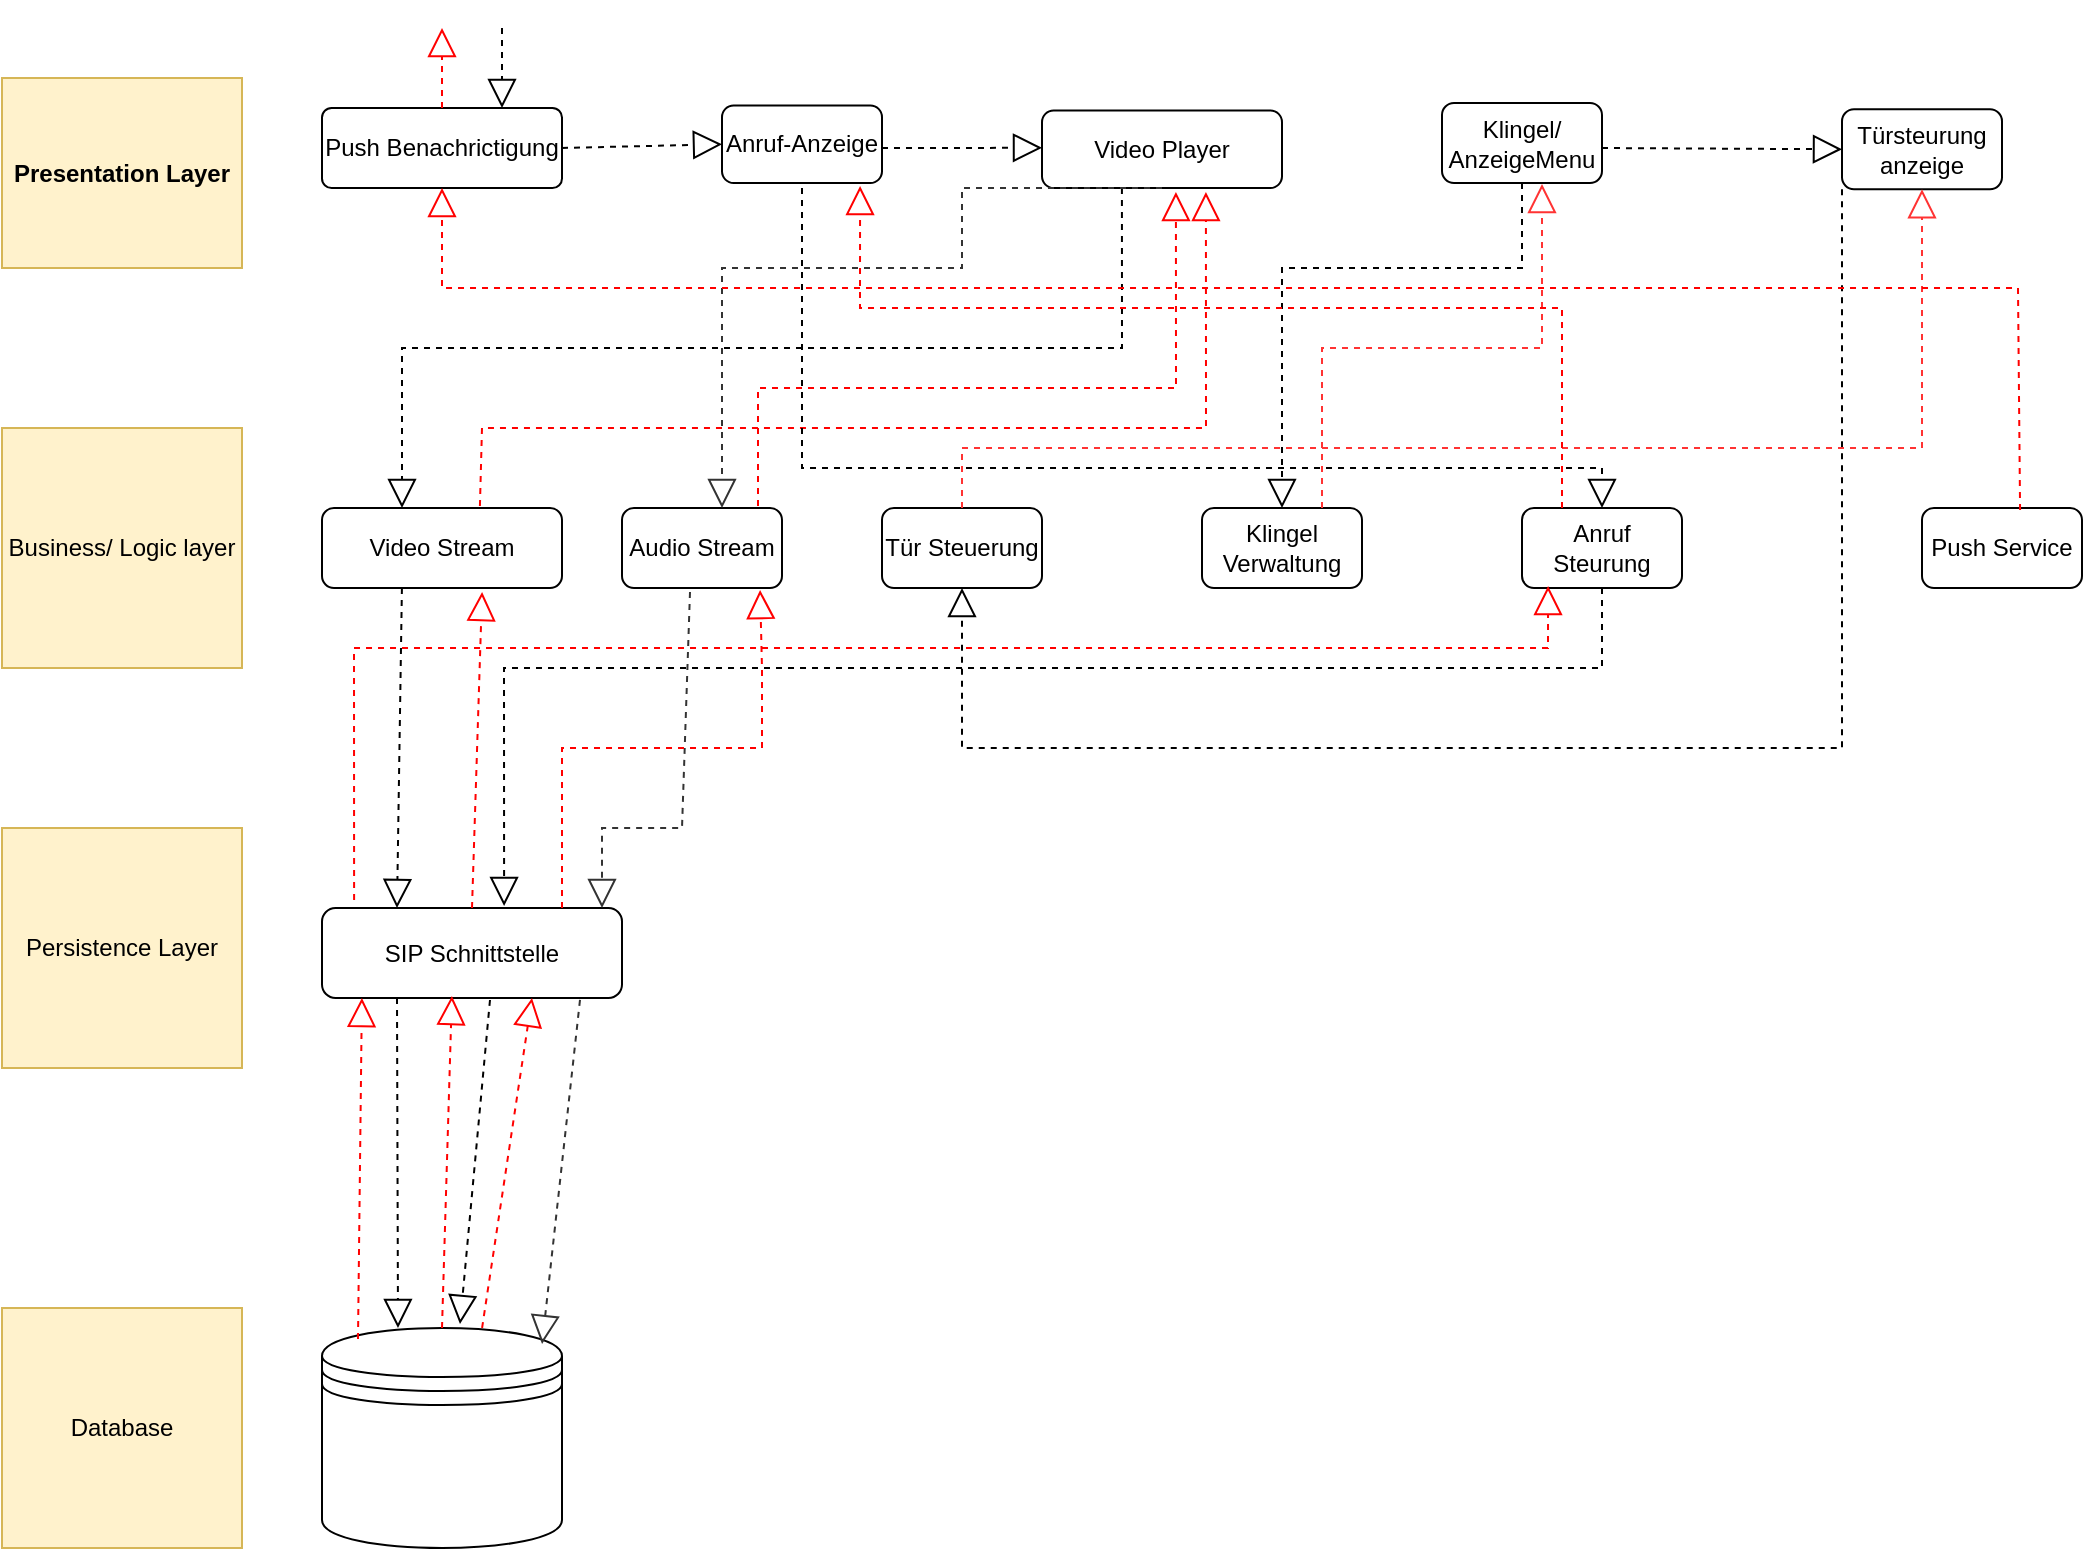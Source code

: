 <mxfile version="20.7.4" type="github">
  <diagram id="pNYmqm0k6kziZwPwJpli" name="Seite-1">
    <mxGraphModel dx="1153" dy="1047" grid="0" gridSize="10" guides="1" tooltips="1" connect="1" arrows="1" fold="1" page="0" pageScale="1" pageWidth="827" pageHeight="1169" background="#FFFFFF" math="0" shadow="0">
      <root>
        <mxCell id="0" />
        <mxCell id="1" parent="0" />
        <mxCell id="jASPlw7Dt9lBdFrN7tMw-1" value="Presentation Layer" style="rounded=0;whiteSpace=wrap;html=1;fontStyle=1;fontSize=12;fillColor=#fff2cc;strokeColor=#d6b656;" vertex="1" parent="1">
          <mxGeometry y="25" width="120" height="95" as="geometry" />
        </mxCell>
        <mxCell id="jASPlw7Dt9lBdFrN7tMw-2" value="Push Benachrictigung" style="rounded=1;whiteSpace=wrap;html=1;fontSize=12;arcSize=12;" vertex="1" parent="1">
          <mxGeometry x="160" y="40" width="120" height="40" as="geometry" />
        </mxCell>
        <mxCell id="jASPlw7Dt9lBdFrN7tMw-3" value="Anruf-Anzeige" style="rounded=1;whiteSpace=wrap;html=1;fontSize=12;" vertex="1" parent="1">
          <mxGeometry x="360" y="38.75" width="80" height="38.75" as="geometry" />
        </mxCell>
        <mxCell id="jASPlw7Dt9lBdFrN7tMw-4" value="Video Player" style="rounded=1;whiteSpace=wrap;html=1;fontSize=12;" vertex="1" parent="1">
          <mxGeometry x="520" y="41.25" width="120" height="38.75" as="geometry" />
        </mxCell>
        <mxCell id="jASPlw7Dt9lBdFrN7tMw-5" value="Klingel/ AnzeigeMenu" style="rounded=1;whiteSpace=wrap;html=1;fontSize=12;" vertex="1" parent="1">
          <mxGeometry x="720" y="37.5" width="80" height="40" as="geometry" />
        </mxCell>
        <mxCell id="jASPlw7Dt9lBdFrN7tMw-6" value="Türsteurung anzeige" style="rounded=1;whiteSpace=wrap;html=1;fontSize=12;" vertex="1" parent="1">
          <mxGeometry x="920" y="40.63" width="80" height="40" as="geometry" />
        </mxCell>
        <mxCell id="jASPlw7Dt9lBdFrN7tMw-7" value="Video Stream" style="rounded=1;whiteSpace=wrap;html=1;fontSize=12;" vertex="1" parent="1">
          <mxGeometry x="160" y="240" width="120" height="40" as="geometry" />
        </mxCell>
        <mxCell id="jASPlw7Dt9lBdFrN7tMw-8" value="Business/ Logic layer" style="rounded=0;whiteSpace=wrap;html=1;fontSize=12;fillColor=#fff2cc;strokeColor=#d6b656;" vertex="1" parent="1">
          <mxGeometry y="200" width="120" height="120" as="geometry" />
        </mxCell>
        <mxCell id="jASPlw7Dt9lBdFrN7tMw-9" value="Audio Stream" style="rounded=1;whiteSpace=wrap;html=1;fontSize=12;" vertex="1" parent="1">
          <mxGeometry x="310" y="240" width="80" height="40" as="geometry" />
        </mxCell>
        <mxCell id="jASPlw7Dt9lBdFrN7tMw-10" value="Tür Steuerung" style="rounded=1;whiteSpace=wrap;html=1;fontSize=12;" vertex="1" parent="1">
          <mxGeometry x="440" y="240" width="80" height="40" as="geometry" />
        </mxCell>
        <mxCell id="jASPlw7Dt9lBdFrN7tMw-11" value="Klingel Verwaltung" style="rounded=1;whiteSpace=wrap;html=1;fontSize=12;" vertex="1" parent="1">
          <mxGeometry x="600" y="240" width="80" height="40" as="geometry" />
        </mxCell>
        <mxCell id="jASPlw7Dt9lBdFrN7tMw-12" value="Anruf Steurung" style="rounded=1;whiteSpace=wrap;html=1;fontSize=12;" vertex="1" parent="1">
          <mxGeometry x="760" y="240" width="80" height="40" as="geometry" />
        </mxCell>
        <mxCell id="jASPlw7Dt9lBdFrN7tMw-13" value="Push Service" style="rounded=1;whiteSpace=wrap;html=1;fontSize=12;" vertex="1" parent="1">
          <mxGeometry x="960" y="240" width="80" height="40" as="geometry" />
        </mxCell>
        <mxCell id="jASPlw7Dt9lBdFrN7tMw-14" value="Persistence Layer" style="rounded=0;whiteSpace=wrap;html=1;fontSize=12;fillColor=#fff2cc;strokeColor=#d6b656;" vertex="1" parent="1">
          <mxGeometry y="400" width="120" height="120" as="geometry" />
        </mxCell>
        <mxCell id="jASPlw7Dt9lBdFrN7tMw-15" value="SIP Schnittstelle" style="rounded=1;whiteSpace=wrap;html=1;fontSize=12;" vertex="1" parent="1">
          <mxGeometry x="160" y="440" width="150" height="45" as="geometry" />
        </mxCell>
        <mxCell id="jASPlw7Dt9lBdFrN7tMw-16" value="Database" style="rounded=0;whiteSpace=wrap;html=1;fontSize=12;fillColor=#fff2cc;strokeColor=#d6b656;" vertex="1" parent="1">
          <mxGeometry y="640" width="120" height="120" as="geometry" />
        </mxCell>
        <mxCell id="jASPlw7Dt9lBdFrN7tMw-17" value="" style="shape=datastore;whiteSpace=wrap;html=1;fontSize=12;" vertex="1" parent="1">
          <mxGeometry x="160" y="650" width="120" height="110" as="geometry" />
        </mxCell>
        <mxCell id="jASPlw7Dt9lBdFrN7tMw-21" value="" style="endArrow=block;dashed=1;endFill=0;endSize=12;html=1;rounded=0;fontSize=12;exitX=0.5;exitY=0;exitDx=0;exitDy=0;strokeColor=#FF0000;" edge="1" parent="1" source="jASPlw7Dt9lBdFrN7tMw-2">
          <mxGeometry width="160" relative="1" as="geometry">
            <mxPoint x="160" y="10" as="sourcePoint" />
            <mxPoint x="220" as="targetPoint" />
          </mxGeometry>
        </mxCell>
        <mxCell id="jASPlw7Dt9lBdFrN7tMw-22" value="" style="endArrow=block;dashed=1;endFill=0;endSize=12;html=1;rounded=0;fontSize=12;strokeColor=#000000;entryX=0.75;entryY=0;entryDx=0;entryDy=0;" edge="1" parent="1" target="jASPlw7Dt9lBdFrN7tMw-2">
          <mxGeometry width="160" relative="1" as="geometry">
            <mxPoint x="250" as="sourcePoint" />
            <mxPoint x="230" y="10" as="targetPoint" />
            <Array as="points">
              <mxPoint x="250" y="40" />
            </Array>
          </mxGeometry>
        </mxCell>
        <mxCell id="jASPlw7Dt9lBdFrN7tMw-23" value="" style="endArrow=block;dashed=1;endFill=0;endSize=12;html=1;rounded=0;fontSize=12;strokeColor=#000000;entryX=0;entryY=0.5;entryDx=0;entryDy=0;exitX=1;exitY=0.5;exitDx=0;exitDy=0;" edge="1" parent="1" source="jASPlw7Dt9lBdFrN7tMw-2" target="jASPlw7Dt9lBdFrN7tMw-3">
          <mxGeometry width="160" relative="1" as="geometry">
            <mxPoint x="310" y="37.5" as="sourcePoint" />
            <mxPoint x="310" y="77.5" as="targetPoint" />
            <Array as="points" />
          </mxGeometry>
        </mxCell>
        <mxCell id="jASPlw7Dt9lBdFrN7tMw-24" value="" style="endArrow=block;dashed=1;endFill=0;endSize=12;html=1;rounded=0;fontSize=12;strokeColor=#000000;" edge="1" parent="1">
          <mxGeometry width="160" relative="1" as="geometry">
            <mxPoint x="440" y="60" as="sourcePoint" />
            <mxPoint x="520" y="59.91" as="targetPoint" />
            <Array as="points" />
          </mxGeometry>
        </mxCell>
        <mxCell id="jASPlw7Dt9lBdFrN7tMw-26" value="" style="endArrow=block;dashed=1;endFill=0;endSize=12;html=1;rounded=0;strokeColor=#000000;fontSize=12;exitX=0.333;exitY=1;exitDx=0;exitDy=0;exitPerimeter=0;" edge="1" parent="1" source="jASPlw7Dt9lBdFrN7tMw-4">
          <mxGeometry width="160" relative="1" as="geometry">
            <mxPoint x="330" y="130" as="sourcePoint" />
            <mxPoint x="200" y="240" as="targetPoint" />
            <Array as="points">
              <mxPoint x="560" y="160" />
              <mxPoint x="200" y="160" />
            </Array>
          </mxGeometry>
        </mxCell>
        <mxCell id="jASPlw7Dt9lBdFrN7tMw-27" value="" style="endArrow=block;dashed=1;endFill=0;endSize=12;html=1;rounded=0;strokeColor=#000000;fontSize=12;exitX=0.333;exitY=1;exitDx=0;exitDy=0;entryX=0.25;entryY=0;entryDx=0;entryDy=0;exitPerimeter=0;" edge="1" parent="1" source="jASPlw7Dt9lBdFrN7tMw-7" target="jASPlw7Dt9lBdFrN7tMw-15">
          <mxGeometry width="160" relative="1" as="geometry">
            <mxPoint x="210" y="370" as="sourcePoint" />
            <mxPoint x="370" y="370" as="targetPoint" />
          </mxGeometry>
        </mxCell>
        <mxCell id="jASPlw7Dt9lBdFrN7tMw-28" value="" style="endArrow=block;dashed=1;endFill=0;endSize=12;html=1;rounded=0;strokeColor=#000000;fontSize=12;exitX=0.25;exitY=1;exitDx=0;exitDy=0;" edge="1" parent="1" source="jASPlw7Dt9lBdFrN7tMw-15">
          <mxGeometry width="160" relative="1" as="geometry">
            <mxPoint x="200" y="490" as="sourcePoint" />
            <mxPoint x="198" y="650" as="targetPoint" />
            <Array as="points" />
          </mxGeometry>
        </mxCell>
        <mxCell id="jASPlw7Dt9lBdFrN7tMw-29" value="" style="endArrow=block;dashed=1;endFill=0;endSize=12;html=1;rounded=0;strokeColor=#FF0000;fontSize=12;exitX=0.5;exitY=0;exitDx=0;exitDy=0;entryX=0.433;entryY=0.978;entryDx=0;entryDy=0;entryPerimeter=0;" edge="1" parent="1" source="jASPlw7Dt9lBdFrN7tMw-17" target="jASPlw7Dt9lBdFrN7tMw-15">
          <mxGeometry width="160" relative="1" as="geometry">
            <mxPoint x="380" y="610" as="sourcePoint" />
            <mxPoint x="230" y="480" as="targetPoint" />
          </mxGeometry>
        </mxCell>
        <mxCell id="jASPlw7Dt9lBdFrN7tMw-30" value="" style="endArrow=block;dashed=1;endFill=0;endSize=12;html=1;rounded=0;strokeColor=#FF0000;fontSize=12;exitX=0.5;exitY=0;exitDx=0;exitDy=0;entryX=0.667;entryY=1.05;entryDx=0;entryDy=0;entryPerimeter=0;" edge="1" parent="1" source="jASPlw7Dt9lBdFrN7tMw-15" target="jASPlw7Dt9lBdFrN7tMw-7">
          <mxGeometry width="160" relative="1" as="geometry">
            <mxPoint x="222" y="440" as="sourcePoint" />
            <mxPoint x="222" y="280" as="targetPoint" />
          </mxGeometry>
        </mxCell>
        <mxCell id="jASPlw7Dt9lBdFrN7tMw-31" value="" style="endArrow=block;dashed=1;endFill=0;endSize=12;html=1;rounded=0;strokeColor=#FF0000;fontSize=12;exitX=0.658;exitY=-0.025;exitDx=0;exitDy=0;exitPerimeter=0;entryX=0.683;entryY=1.052;entryDx=0;entryDy=0;entryPerimeter=0;" edge="1" parent="1" source="jASPlw7Dt9lBdFrN7tMw-7" target="jASPlw7Dt9lBdFrN7tMw-4">
          <mxGeometry x="1" y="91" width="160" relative="1" as="geometry">
            <mxPoint x="230.0" y="240.0" as="sourcePoint" />
            <mxPoint x="600" y="80" as="targetPoint" />
            <Array as="points">
              <mxPoint x="240" y="200" />
              <mxPoint x="602" y="200" />
            </Array>
            <mxPoint x="72" y="-88" as="offset" />
          </mxGeometry>
        </mxCell>
        <mxCell id="jASPlw7Dt9lBdFrN7tMw-32" value="" style="endArrow=block;dashed=1;endFill=0;endSize=12;html=1;rounded=0;strokeColor=#333333;fontSize=12;exitX=0.5;exitY=1;exitDx=0;exitDy=0;entryX=0.625;entryY=0;entryDx=0;entryDy=0;entryPerimeter=0;" edge="1" parent="1" source="jASPlw7Dt9lBdFrN7tMw-4" target="jASPlw7Dt9lBdFrN7tMw-9">
          <mxGeometry width="160" relative="1" as="geometry">
            <mxPoint x="570" y="110" as="sourcePoint" />
            <mxPoint x="730" y="110" as="targetPoint" />
            <Array as="points">
              <mxPoint x="480" y="80" />
              <mxPoint x="480" y="120" />
              <mxPoint x="360" y="120" />
              <mxPoint x="360" y="190" />
            </Array>
          </mxGeometry>
        </mxCell>
        <mxCell id="jASPlw7Dt9lBdFrN7tMw-33" value="" style="endArrow=block;dashed=1;endFill=0;endSize=12;html=1;rounded=0;strokeColor=#333333;fontSize=12;exitX=0.425;exitY=1.05;exitDx=0;exitDy=0;exitPerimeter=0;" edge="1" parent="1" source="jASPlw7Dt9lBdFrN7tMw-9">
          <mxGeometry width="160" relative="1" as="geometry">
            <mxPoint x="340" y="280" as="sourcePoint" />
            <mxPoint x="300" y="440" as="targetPoint" />
            <Array as="points">
              <mxPoint x="340" y="400" />
              <mxPoint x="300" y="400" />
            </Array>
          </mxGeometry>
        </mxCell>
        <mxCell id="jASPlw7Dt9lBdFrN7tMw-34" value="" style="endArrow=block;dashed=1;endFill=0;endSize=12;html=1;rounded=0;strokeColor=#333333;fontSize=12;exitX=0.86;exitY=1.022;exitDx=0;exitDy=0;exitPerimeter=0;entryX=0.917;entryY=0.073;entryDx=0;entryDy=0;entryPerimeter=0;" edge="1" parent="1" source="jASPlw7Dt9lBdFrN7tMw-15" target="jASPlw7Dt9lBdFrN7tMw-17">
          <mxGeometry width="160" relative="1" as="geometry">
            <mxPoint x="520" y="560" as="sourcePoint" />
            <mxPoint x="680" y="560" as="targetPoint" />
          </mxGeometry>
        </mxCell>
        <mxCell id="jASPlw7Dt9lBdFrN7tMw-37" value="" style="endArrow=block;dashed=1;endFill=0;endSize=12;html=1;rounded=0;strokeColor=#FF0000;fontSize=12;exitX=0.667;exitY=0;exitDx=0;exitDy=0;exitPerimeter=0;entryX=0.7;entryY=1;entryDx=0;entryDy=0;entryPerimeter=0;" edge="1" parent="1" source="jASPlw7Dt9lBdFrN7tMw-17" target="jASPlw7Dt9lBdFrN7tMw-15">
          <mxGeometry width="160" relative="1" as="geometry">
            <mxPoint x="316" y="625" as="sourcePoint" />
            <mxPoint x="476" y="625" as="targetPoint" />
          </mxGeometry>
        </mxCell>
        <mxCell id="jASPlw7Dt9lBdFrN7tMw-38" value="" style="endArrow=block;dashed=1;endFill=0;endSize=12;html=1;rounded=0;strokeColor=#FF0000;fontSize=12;entryX=0.863;entryY=1.025;entryDx=0;entryDy=0;entryPerimeter=0;" edge="1" parent="1" target="jASPlw7Dt9lBdFrN7tMw-9">
          <mxGeometry width="160" relative="1" as="geometry">
            <mxPoint x="280" y="440" as="sourcePoint" />
            <mxPoint x="294.96" y="275" as="targetPoint" />
            <Array as="points">
              <mxPoint x="280" y="360" />
              <mxPoint x="380" y="360" />
              <mxPoint x="380" y="320" />
            </Array>
          </mxGeometry>
        </mxCell>
        <mxCell id="jASPlw7Dt9lBdFrN7tMw-39" value="" style="endArrow=block;dashed=1;endFill=0;endSize=12;html=1;rounded=0;strokeColor=#FF0000;fontSize=12;entryX=0.558;entryY=1.052;entryDx=0;entryDy=0;entryPerimeter=0;exitX=0.85;exitY=-0.025;exitDx=0;exitDy=0;exitPerimeter=0;" edge="1" parent="1" source="jASPlw7Dt9lBdFrN7tMw-9" target="jASPlw7Dt9lBdFrN7tMw-4">
          <mxGeometry width="160" relative="1" as="geometry">
            <mxPoint x="327.73" y="240" as="sourcePoint" />
            <mxPoint x="372.27" y="81" as="targetPoint" />
            <Array as="points">
              <mxPoint x="378" y="180" />
              <mxPoint x="450" y="180" />
              <mxPoint x="587" y="180" />
            </Array>
          </mxGeometry>
        </mxCell>
        <mxCell id="jASPlw7Dt9lBdFrN7tMw-40" value="" style="endArrow=block;dashed=1;endFill=0;endSize=12;html=1;rounded=0;strokeColor=#000000;fontSize=12;entryX=0;entryY=0.5;entryDx=0;entryDy=0;" edge="1" parent="1" target="jASPlw7Dt9lBdFrN7tMw-6">
          <mxGeometry width="160" relative="1" as="geometry">
            <mxPoint x="800" y="60" as="sourcePoint" />
            <mxPoint x="880" y="60" as="targetPoint" />
          </mxGeometry>
        </mxCell>
        <mxCell id="jASPlw7Dt9lBdFrN7tMw-41" value="" style="endArrow=block;dashed=1;endFill=0;endSize=12;html=1;rounded=0;strokeColor=#000000;fontSize=12;exitX=0;exitY=1;exitDx=0;exitDy=0;entryX=0.5;entryY=1;entryDx=0;entryDy=0;" edge="1" parent="1" source="jASPlw7Dt9lBdFrN7tMw-6" target="jASPlw7Dt9lBdFrN7tMw-10">
          <mxGeometry width="160" relative="1" as="geometry">
            <mxPoint x="920" y="120" as="sourcePoint" />
            <mxPoint x="480" y="280" as="targetPoint" />
            <Array as="points">
              <mxPoint x="920" y="360" />
              <mxPoint x="720" y="360" />
              <mxPoint x="480" y="360" />
            </Array>
          </mxGeometry>
        </mxCell>
        <mxCell id="jASPlw7Dt9lBdFrN7tMw-42" value="" style="endArrow=block;dashed=1;endFill=0;endSize=12;html=1;rounded=0;strokeColor=#FF3333;fontSize=12;exitX=0.5;exitY=0;exitDx=0;exitDy=0;entryX=0.5;entryY=1;entryDx=0;entryDy=0;" edge="1" parent="1" source="jASPlw7Dt9lBdFrN7tMw-10" target="jASPlw7Dt9lBdFrN7tMw-6">
          <mxGeometry width="160" relative="1" as="geometry">
            <mxPoint x="470" y="430" as="sourcePoint" />
            <mxPoint x="960" y="110" as="targetPoint" />
            <Array as="points">
              <mxPoint x="480" y="210" />
              <mxPoint x="960" y="210" />
            </Array>
          </mxGeometry>
        </mxCell>
        <mxCell id="jASPlw7Dt9lBdFrN7tMw-43" value="" style="endArrow=block;dashed=1;endFill=0;endSize=12;html=1;rounded=0;strokeColor=#000000;fontSize=12;exitX=0.5;exitY=1;exitDx=0;exitDy=0;entryX=0.5;entryY=0;entryDx=0;entryDy=0;" edge="1" parent="1" source="jASPlw7Dt9lBdFrN7tMw-5" target="jASPlw7Dt9lBdFrN7tMw-11">
          <mxGeometry width="160" relative="1" as="geometry">
            <mxPoint x="650" y="150" as="sourcePoint" />
            <mxPoint x="810" y="150" as="targetPoint" />
            <Array as="points">
              <mxPoint x="760" y="120" />
              <mxPoint x="640" y="120" />
            </Array>
          </mxGeometry>
        </mxCell>
        <mxCell id="jASPlw7Dt9lBdFrN7tMw-44" value="" style="endArrow=block;dashed=1;endFill=0;endSize=12;html=1;rounded=0;strokeColor=#FF3333;fontSize=12;exitX=0.75;exitY=0;exitDx=0;exitDy=0;entryX=0.625;entryY=1.013;entryDx=0;entryDy=0;entryPerimeter=0;" edge="1" parent="1" source="jASPlw7Dt9lBdFrN7tMw-11" target="jASPlw7Dt9lBdFrN7tMw-5">
          <mxGeometry width="160" relative="1" as="geometry">
            <mxPoint x="600" y="290" as="sourcePoint" />
            <mxPoint x="760" y="290" as="targetPoint" />
            <Array as="points">
              <mxPoint x="660" y="160" />
              <mxPoint x="770" y="160" />
            </Array>
          </mxGeometry>
        </mxCell>
        <mxCell id="jASPlw7Dt9lBdFrN7tMw-45" value="" style="endArrow=block;dashed=1;endFill=0;endSize=12;html=1;rounded=0;strokeColor=#000000;fontSize=12;" edge="1" parent="1">
          <mxGeometry width="160" relative="1" as="geometry">
            <mxPoint x="400" y="80" as="sourcePoint" />
            <mxPoint x="800" y="240" as="targetPoint" />
            <Array as="points">
              <mxPoint x="400" y="220" />
              <mxPoint x="800" y="220" />
            </Array>
          </mxGeometry>
        </mxCell>
        <mxCell id="jASPlw7Dt9lBdFrN7tMw-46" value="" style="endArrow=block;dashed=1;endFill=0;endSize=12;html=1;rounded=0;strokeColor=#000000;fontSize=12;exitX=0.5;exitY=1;exitDx=0;exitDy=0;entryX=0.607;entryY=-0.022;entryDx=0;entryDy=0;entryPerimeter=0;" edge="1" parent="1" source="jASPlw7Dt9lBdFrN7tMw-12" target="jASPlw7Dt9lBdFrN7tMw-15">
          <mxGeometry width="160" relative="1" as="geometry">
            <mxPoint x="720" y="320" as="sourcePoint" />
            <mxPoint x="251" y="436" as="targetPoint" />
            <Array as="points">
              <mxPoint x="800" y="320" />
              <mxPoint x="251" y="320" />
            </Array>
          </mxGeometry>
        </mxCell>
        <mxCell id="jASPlw7Dt9lBdFrN7tMw-47" value="" style="endArrow=block;dashed=1;endFill=0;endSize=12;html=1;rounded=0;strokeColor=#000000;fontSize=12;exitX=0.56;exitY=1.022;exitDx=0;exitDy=0;exitPerimeter=0;entryX=0.575;entryY=-0.018;entryDx=0;entryDy=0;entryPerimeter=0;" edge="1" parent="1" source="jASPlw7Dt9lBdFrN7tMw-15" target="jASPlw7Dt9lBdFrN7tMw-17">
          <mxGeometry width="160" relative="1" as="geometry">
            <mxPoint x="334" y="570" as="sourcePoint" />
            <mxPoint x="494" y="570" as="targetPoint" />
          </mxGeometry>
        </mxCell>
        <mxCell id="jASPlw7Dt9lBdFrN7tMw-48" value="" style="endArrow=block;dashed=1;endFill=0;endSize=12;html=1;rounded=0;strokeColor=#FF0000;fontSize=12;exitX=0.15;exitY=0.05;exitDx=0;exitDy=0;exitPerimeter=0;entryX=0.133;entryY=1;entryDx=0;entryDy=0;entryPerimeter=0;" edge="1" parent="1" source="jASPlw7Dt9lBdFrN7tMw-17" target="jASPlw7Dt9lBdFrN7tMw-15">
          <mxGeometry width="160" relative="1" as="geometry">
            <mxPoint x="450" y="650" as="sourcePoint" />
            <mxPoint x="610" y="650" as="targetPoint" />
          </mxGeometry>
        </mxCell>
        <mxCell id="jASPlw7Dt9lBdFrN7tMw-49" value="" style="endArrow=block;dashed=1;endFill=0;endSize=12;html=1;rounded=0;strokeColor=#FF0000;fontSize=12;exitX=0.107;exitY=-0.089;exitDx=0;exitDy=0;exitPerimeter=0;entryX=0.163;entryY=0.975;entryDx=0;entryDy=0;entryPerimeter=0;" edge="1" parent="1" source="jASPlw7Dt9lBdFrN7tMw-15" target="jASPlw7Dt9lBdFrN7tMw-12">
          <mxGeometry width="160" relative="1" as="geometry">
            <mxPoint x="150" y="390" as="sourcePoint" />
            <mxPoint x="310" y="390" as="targetPoint" />
            <Array as="points">
              <mxPoint x="176" y="310" />
              <mxPoint x="773" y="310" />
            </Array>
          </mxGeometry>
        </mxCell>
        <mxCell id="jASPlw7Dt9lBdFrN7tMw-50" value="" style="endArrow=block;dashed=1;endFill=0;endSize=12;html=1;rounded=0;strokeColor=#FF0000;fontSize=12;exitX=0.25;exitY=0;exitDx=0;exitDy=0;entryX=0.863;entryY=1.039;entryDx=0;entryDy=0;entryPerimeter=0;" edge="1" parent="1" source="jASPlw7Dt9lBdFrN7tMw-12" target="jASPlw7Dt9lBdFrN7tMw-3">
          <mxGeometry width="160" relative="1" as="geometry">
            <mxPoint x="780" y="230" as="sourcePoint" />
            <mxPoint x="740" y="140" as="targetPoint" />
            <Array as="points">
              <mxPoint x="780" y="140" />
              <mxPoint x="429" y="140" />
            </Array>
          </mxGeometry>
        </mxCell>
        <mxCell id="jASPlw7Dt9lBdFrN7tMw-51" value="" style="endArrow=block;dashed=1;endFill=0;endSize=12;html=1;rounded=0;strokeColor=#FF0000;fontSize=12;entryX=0.5;entryY=1;entryDx=0;entryDy=0;exitX=0.613;exitY=0.025;exitDx=0;exitDy=0;exitPerimeter=0;" edge="1" parent="1" source="jASPlw7Dt9lBdFrN7tMw-13" target="jASPlw7Dt9lBdFrN7tMw-2">
          <mxGeometry width="160" relative="1" as="geometry">
            <mxPoint x="1008" y="235" as="sourcePoint" />
            <mxPoint x="610" y="180" as="targetPoint" />
            <Array as="points">
              <mxPoint x="1008" y="130" />
              <mxPoint x="220" y="130" />
            </Array>
          </mxGeometry>
        </mxCell>
      </root>
    </mxGraphModel>
  </diagram>
</mxfile>
